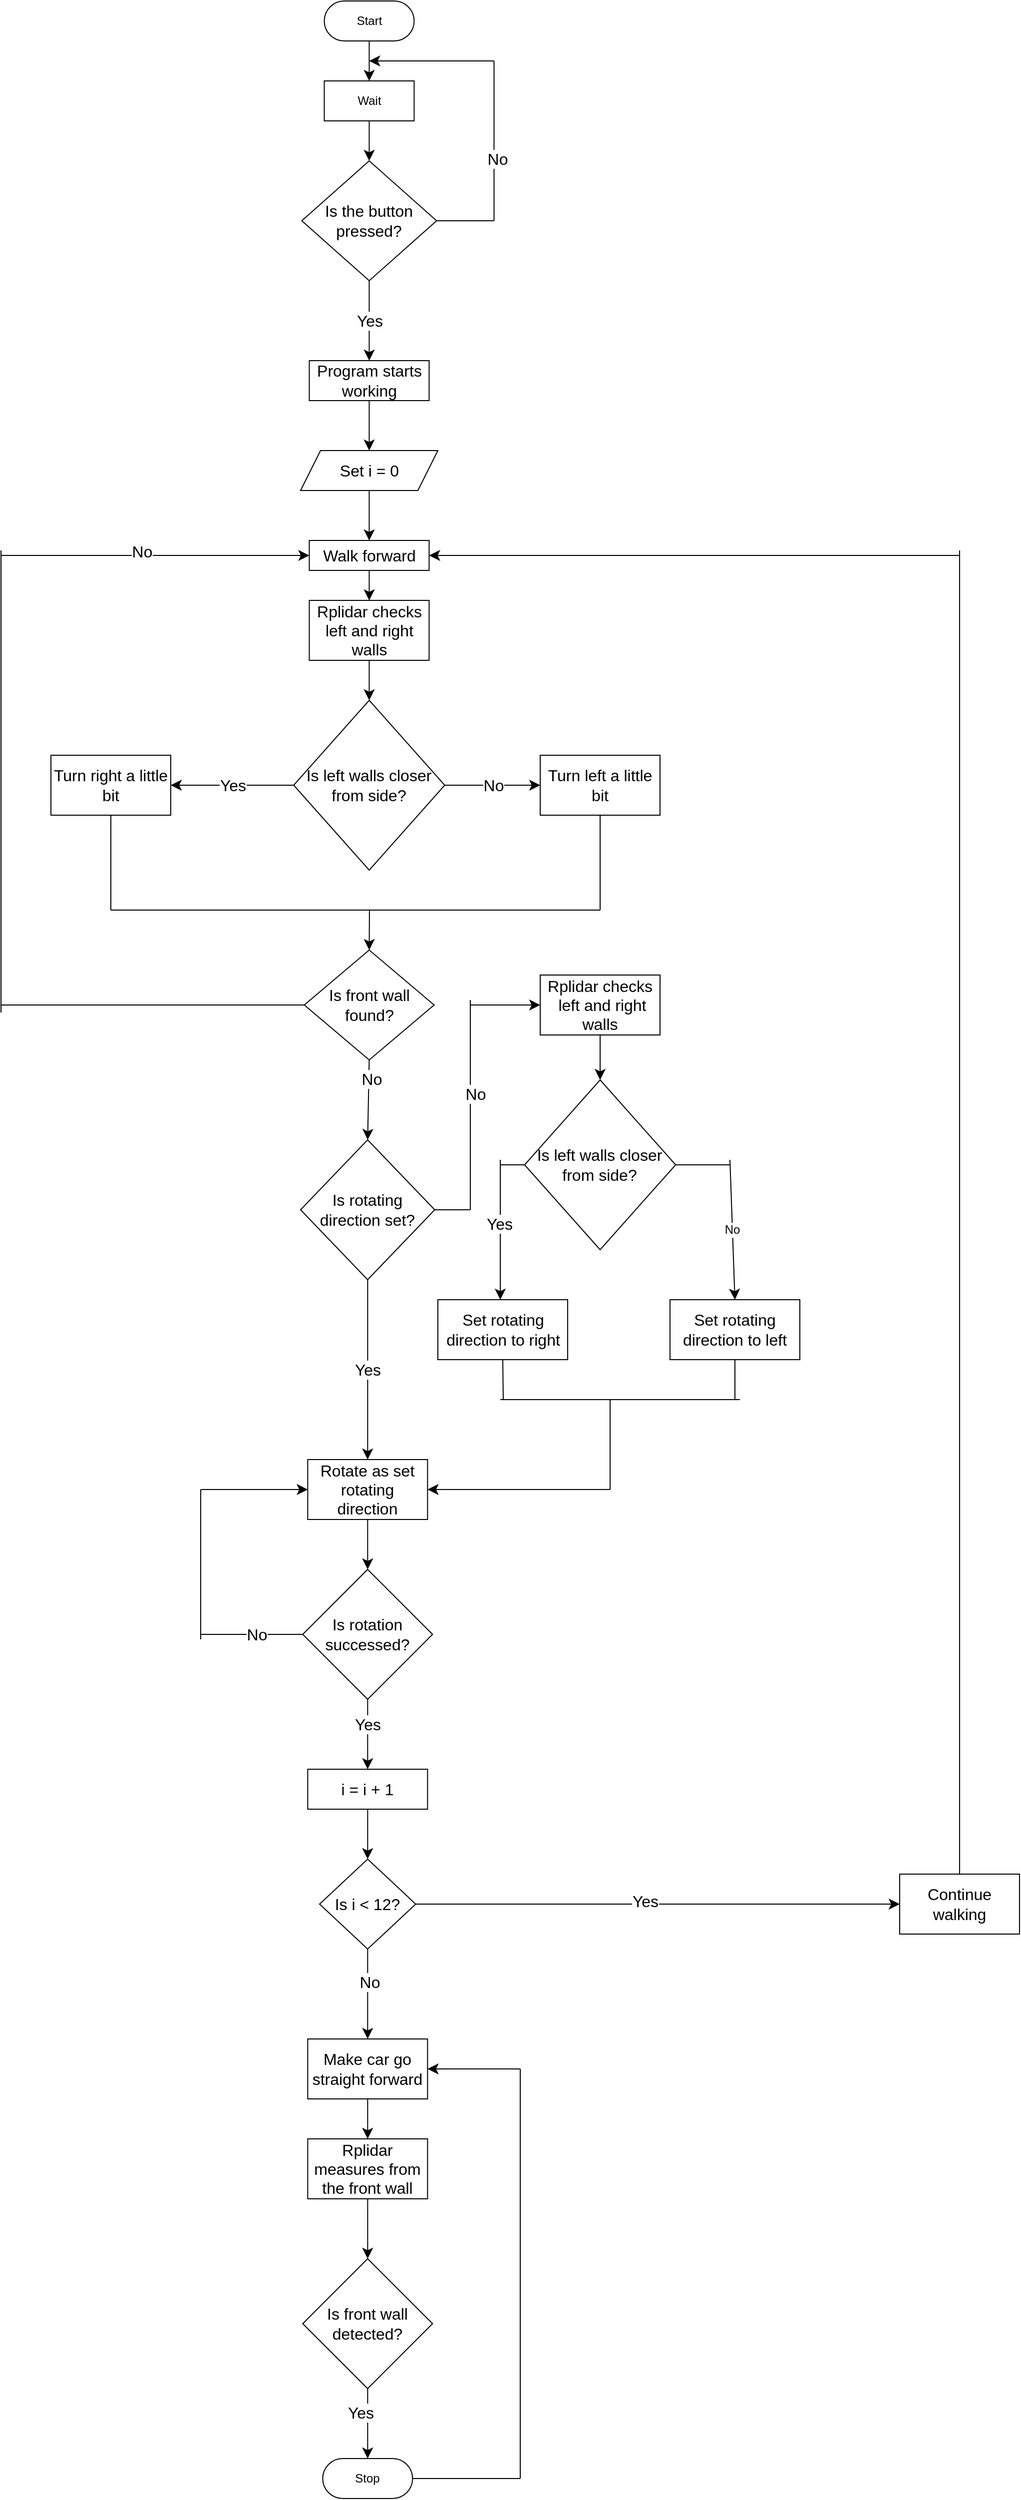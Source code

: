 <mxfile version="21.6.8" type="github">
  <diagram name="หน้า-1" id="4wCbAk8ZCSguRrX8qUt5">
    <mxGraphModel dx="5580" dy="12747" grid="1" gridSize="10" guides="1" tooltips="1" connect="1" arrows="1" fold="1" page="0" pageScale="1" pageWidth="827" pageHeight="1169" math="0" shadow="0">
      <root>
        <mxCell id="0" />
        <mxCell id="1" parent="0" />
        <mxCell id="fo_EU_42IXRzwxVgpPz2-76" value="Is rotation successed?" style="rhombus;whiteSpace=wrap;html=1;fontSize=16;" vertex="1" parent="1">
          <mxGeometry x="-3057.82" y="-9010" width="130" height="130" as="geometry" />
        </mxCell>
        <mxCell id="fo_EU_42IXRzwxVgpPz2-1" value="Set i = 0" style="shape=parallelogram;perimeter=parallelogramPerimeter;whiteSpace=wrap;html=1;fixedSize=1;fontSize=16;" vertex="1" parent="1">
          <mxGeometry x="-3060" y="-10130" width="137.5" height="40" as="geometry" />
        </mxCell>
        <mxCell id="fo_EU_42IXRzwxVgpPz2-2" value="Start" style="rounded=1;whiteSpace=wrap;html=1;arcSize=50;" vertex="1" parent="1">
          <mxGeometry x="-3036.25" y="-10580" width="90" height="40" as="geometry" />
        </mxCell>
        <mxCell id="fo_EU_42IXRzwxVgpPz2-3" value="Wait" style="rounded=0;whiteSpace=wrap;html=1;" vertex="1" parent="1">
          <mxGeometry x="-3036.25" y="-10500" width="90" height="40" as="geometry" />
        </mxCell>
        <mxCell id="fo_EU_42IXRzwxVgpPz2-4" value="" style="endArrow=classic;html=1;rounded=0;fontSize=12;startSize=8;endSize=8;curved=1;entryX=0.5;entryY=0;entryDx=0;entryDy=0;exitX=0.5;exitY=1;exitDx=0;exitDy=0;" edge="1" parent="1" source="fo_EU_42IXRzwxVgpPz2-2" target="fo_EU_42IXRzwxVgpPz2-3">
          <mxGeometry width="50" height="50" relative="1" as="geometry">
            <mxPoint x="-3051.25" y="-10520" as="sourcePoint" />
            <mxPoint x="-3036.25" y="-10510" as="targetPoint" />
          </mxGeometry>
        </mxCell>
        <mxCell id="fo_EU_42IXRzwxVgpPz2-5" value="Is the button pressed?" style="rhombus;whiteSpace=wrap;html=1;fontSize=16;" vertex="1" parent="1">
          <mxGeometry x="-3058.75" y="-10420" width="135" height="120" as="geometry" />
        </mxCell>
        <mxCell id="fo_EU_42IXRzwxVgpPz2-6" value="" style="endArrow=classic;html=1;rounded=0;fontSize=12;startSize=8;endSize=8;curved=1;exitX=0.5;exitY=1;exitDx=0;exitDy=0;entryX=0.5;entryY=0;entryDx=0;entryDy=0;" edge="1" parent="1" source="fo_EU_42IXRzwxVgpPz2-3" target="fo_EU_42IXRzwxVgpPz2-5">
          <mxGeometry width="50" height="50" relative="1" as="geometry">
            <mxPoint x="-2926.25" y="-10410" as="sourcePoint" />
            <mxPoint x="-2876.25" y="-10460" as="targetPoint" />
          </mxGeometry>
        </mxCell>
        <mxCell id="fo_EU_42IXRzwxVgpPz2-7" value="Program starts working" style="rounded=0;whiteSpace=wrap;html=1;fontSize=16;" vertex="1" parent="1">
          <mxGeometry x="-3051.25" y="-10220" width="120" height="40" as="geometry" />
        </mxCell>
        <mxCell id="fo_EU_42IXRzwxVgpPz2-8" value="" style="endArrow=classic;html=1;rounded=0;fontSize=12;startSize=8;endSize=8;curved=1;exitX=0.5;exitY=1;exitDx=0;exitDy=0;entryX=0.5;entryY=0;entryDx=0;entryDy=0;" edge="1" parent="1" source="fo_EU_42IXRzwxVgpPz2-5" target="fo_EU_42IXRzwxVgpPz2-7">
          <mxGeometry relative="1" as="geometry">
            <mxPoint x="-2926.25" y="-10390" as="sourcePoint" />
            <mxPoint x="-2826.25" y="-10390" as="targetPoint" />
          </mxGeometry>
        </mxCell>
        <mxCell id="fo_EU_42IXRzwxVgpPz2-9" value="Yes" style="edgeLabel;resizable=0;html=1;align=center;verticalAlign=middle;fontSize=16;" connectable="0" vertex="1" parent="fo_EU_42IXRzwxVgpPz2-8">
          <mxGeometry relative="1" as="geometry" />
        </mxCell>
        <mxCell id="fo_EU_42IXRzwxVgpPz2-10" value="" style="endArrow=classic;html=1;rounded=0;fontSize=12;startSize=8;endSize=8;curved=1;entryX=0.5;entryY=0;entryDx=0;entryDy=0;" edge="1" parent="1">
          <mxGeometry relative="1" as="geometry">
            <mxPoint x="-2866.25" y="-10520" as="sourcePoint" />
            <mxPoint x="-2991.25" y="-10520" as="targetPoint" />
          </mxGeometry>
        </mxCell>
        <mxCell id="fo_EU_42IXRzwxVgpPz2-12" value="" style="endArrow=none;html=1;rounded=0;fontSize=12;startSize=8;endSize=8;curved=1;" edge="1" parent="1">
          <mxGeometry width="50" height="50" relative="1" as="geometry">
            <mxPoint x="-2866.25" y="-10520" as="sourcePoint" />
            <mxPoint x="-2866.25" y="-10360" as="targetPoint" />
          </mxGeometry>
        </mxCell>
        <mxCell id="fo_EU_42IXRzwxVgpPz2-85" value="No" style="edgeLabel;html=1;align=center;verticalAlign=middle;resizable=0;points=[];fontSize=16;" vertex="1" connectable="0" parent="fo_EU_42IXRzwxVgpPz2-12">
          <mxGeometry x="0.216" y="3" relative="1" as="geometry">
            <mxPoint as="offset" />
          </mxGeometry>
        </mxCell>
        <mxCell id="fo_EU_42IXRzwxVgpPz2-13" value="" style="endArrow=none;html=1;rounded=0;fontSize=12;startSize=8;endSize=8;curved=1;exitX=1;exitY=0.5;exitDx=0;exitDy=0;" edge="1" parent="1" source="fo_EU_42IXRzwxVgpPz2-5">
          <mxGeometry width="50" height="50" relative="1" as="geometry">
            <mxPoint x="-2931.25" y="-10280" as="sourcePoint" />
            <mxPoint x="-2866.25" y="-10360" as="targetPoint" />
          </mxGeometry>
        </mxCell>
        <mxCell id="fo_EU_42IXRzwxVgpPz2-14" value="" style="endArrow=classic;html=1;rounded=0;fontSize=12;startSize=8;endSize=8;curved=1;exitX=0.5;exitY=1;exitDx=0;exitDy=0;entryX=0.5;entryY=0;entryDx=0;entryDy=0;" edge="1" parent="1" source="fo_EU_42IXRzwxVgpPz2-7" target="fo_EU_42IXRzwxVgpPz2-1">
          <mxGeometry width="50" height="50" relative="1" as="geometry">
            <mxPoint x="-3006.25" y="-10160" as="sourcePoint" />
            <mxPoint x="-2966.25" y="-10140" as="targetPoint" />
          </mxGeometry>
        </mxCell>
        <mxCell id="fo_EU_42IXRzwxVgpPz2-15" value="Walk forward" style="rounded=0;whiteSpace=wrap;html=1;fontSize=16;" vertex="1" parent="1">
          <mxGeometry x="-3051.25" y="-10040" width="120" height="30" as="geometry" />
        </mxCell>
        <mxCell id="fo_EU_42IXRzwxVgpPz2-16" value="" style="endArrow=classic;html=1;rounded=0;fontSize=12;startSize=8;endSize=8;curved=1;exitX=0.5;exitY=1;exitDx=0;exitDy=0;entryX=0.5;entryY=0;entryDx=0;entryDy=0;" edge="1" parent="1" source="fo_EU_42IXRzwxVgpPz2-1" target="fo_EU_42IXRzwxVgpPz2-15">
          <mxGeometry width="50" height="50" relative="1" as="geometry">
            <mxPoint x="-2996.25" y="-9990" as="sourcePoint" />
            <mxPoint x="-2946.25" y="-10040" as="targetPoint" />
          </mxGeometry>
        </mxCell>
        <mxCell id="fo_EU_42IXRzwxVgpPz2-17" value="Rplidar checks left and right walls" style="rounded=0;whiteSpace=wrap;html=1;fontSize=16;" vertex="1" parent="1">
          <mxGeometry x="-3051.25" y="-9980" width="120" height="60" as="geometry" />
        </mxCell>
        <mxCell id="fo_EU_42IXRzwxVgpPz2-18" value="" style="endArrow=classic;html=1;rounded=0;fontSize=12;startSize=8;endSize=8;curved=1;exitX=0.5;exitY=1;exitDx=0;exitDy=0;entryX=0.5;entryY=0;entryDx=0;entryDy=0;" edge="1" parent="1" source="fo_EU_42IXRzwxVgpPz2-15" target="fo_EU_42IXRzwxVgpPz2-17">
          <mxGeometry width="50" height="50" relative="1" as="geometry">
            <mxPoint x="-3030" y="-9890" as="sourcePoint" />
            <mxPoint x="-2980" y="-9940" as="targetPoint" />
          </mxGeometry>
        </mxCell>
        <mxCell id="fo_EU_42IXRzwxVgpPz2-19" value="Is left walls closer from side?" style="rhombus;whiteSpace=wrap;html=1;fontSize=16;" vertex="1" parent="1">
          <mxGeometry x="-3066.87" y="-9880" width="151.25" height="170" as="geometry" />
        </mxCell>
        <mxCell id="fo_EU_42IXRzwxVgpPz2-20" value="" style="endArrow=classic;html=1;rounded=0;fontSize=12;startSize=8;endSize=8;curved=1;exitX=0.5;exitY=1;exitDx=0;exitDy=0;entryX=0.5;entryY=0;entryDx=0;entryDy=0;" edge="1" parent="1" source="fo_EU_42IXRzwxVgpPz2-17" target="fo_EU_42IXRzwxVgpPz2-19">
          <mxGeometry width="50" height="50" relative="1" as="geometry">
            <mxPoint x="-3010" y="-9850" as="sourcePoint" />
            <mxPoint x="-2960" y="-9900" as="targetPoint" />
          </mxGeometry>
        </mxCell>
        <mxCell id="fo_EU_42IXRzwxVgpPz2-22" value="Turn right a little bit" style="rounded=0;whiteSpace=wrap;html=1;fontSize=16;" vertex="1" parent="1">
          <mxGeometry x="-3310" y="-9825" width="120" height="60" as="geometry" />
        </mxCell>
        <mxCell id="fo_EU_42IXRzwxVgpPz2-24" value="" style="endArrow=classic;html=1;rounded=0;fontSize=12;startSize=8;endSize=8;curved=1;exitX=0;exitY=0.5;exitDx=0;exitDy=0;entryX=1;entryY=0.5;entryDx=0;entryDy=0;" edge="1" parent="1" source="fo_EU_42IXRzwxVgpPz2-19" target="fo_EU_42IXRzwxVgpPz2-22">
          <mxGeometry relative="1" as="geometry">
            <mxPoint x="-3140" y="-9730" as="sourcePoint" />
            <mxPoint x="-3040" y="-9730" as="targetPoint" />
          </mxGeometry>
        </mxCell>
        <mxCell id="fo_EU_42IXRzwxVgpPz2-25" value="Yes" style="edgeLabel;resizable=0;html=1;align=center;verticalAlign=middle;fontSize=16;" connectable="0" vertex="1" parent="fo_EU_42IXRzwxVgpPz2-24">
          <mxGeometry relative="1" as="geometry" />
        </mxCell>
        <mxCell id="fo_EU_42IXRzwxVgpPz2-26" value="Turn left a little bit" style="rounded=0;whiteSpace=wrap;html=1;fontSize=16;" vertex="1" parent="1">
          <mxGeometry x="-2820" y="-9825" width="120" height="60" as="geometry" />
        </mxCell>
        <mxCell id="fo_EU_42IXRzwxVgpPz2-27" value="" style="endArrow=classic;html=1;rounded=0;fontSize=12;startSize=8;endSize=8;curved=1;exitX=1;exitY=0.5;exitDx=0;exitDy=0;entryX=0;entryY=0.5;entryDx=0;entryDy=0;" edge="1" parent="1" source="fo_EU_42IXRzwxVgpPz2-19" target="fo_EU_42IXRzwxVgpPz2-26">
          <mxGeometry relative="1" as="geometry">
            <mxPoint x="-2960" y="-9730" as="sourcePoint" />
            <mxPoint x="-2860" y="-9730" as="targetPoint" />
          </mxGeometry>
        </mxCell>
        <mxCell id="fo_EU_42IXRzwxVgpPz2-28" value="No" style="edgeLabel;resizable=0;html=1;align=center;verticalAlign=middle;fontSize=16;" connectable="0" vertex="1" parent="fo_EU_42IXRzwxVgpPz2-27">
          <mxGeometry relative="1" as="geometry" />
        </mxCell>
        <mxCell id="fo_EU_42IXRzwxVgpPz2-31" value="Is front wall found?" style="rhombus;whiteSpace=wrap;html=1;fontSize=16;" vertex="1" parent="1">
          <mxGeometry x="-3056.25" y="-9630" width="130" height="110" as="geometry" />
        </mxCell>
        <mxCell id="fo_EU_42IXRzwxVgpPz2-32" value="" style="endArrow=classic;html=1;rounded=0;fontSize=12;startSize=8;endSize=8;curved=1;entryX=0.5;entryY=0;entryDx=0;entryDy=0;" edge="1" parent="1" target="fo_EU_42IXRzwxVgpPz2-31">
          <mxGeometry width="50" height="50" relative="1" as="geometry">
            <mxPoint x="-2991" y="-9670" as="sourcePoint" />
            <mxPoint x="-3020" y="-9630" as="targetPoint" />
          </mxGeometry>
        </mxCell>
        <mxCell id="fo_EU_42IXRzwxVgpPz2-33" value="" style="endArrow=none;html=1;rounded=0;fontSize=12;startSize=8;endSize=8;curved=1;entryX=0.5;entryY=1;entryDx=0;entryDy=0;" edge="1" parent="1" target="fo_EU_42IXRzwxVgpPz2-26">
          <mxGeometry width="50" height="50" relative="1" as="geometry">
            <mxPoint x="-2760" y="-9670" as="sourcePoint" />
            <mxPoint x="-2760" y="-9760" as="targetPoint" />
          </mxGeometry>
        </mxCell>
        <mxCell id="fo_EU_42IXRzwxVgpPz2-34" value="" style="endArrow=none;html=1;rounded=0;fontSize=12;startSize=8;endSize=8;curved=1;entryX=0.5;entryY=1;entryDx=0;entryDy=0;" edge="1" parent="1" target="fo_EU_42IXRzwxVgpPz2-22">
          <mxGeometry width="50" height="50" relative="1" as="geometry">
            <mxPoint x="-3250" y="-9670" as="sourcePoint" />
            <mxPoint x="-3080" y="-9720" as="targetPoint" />
          </mxGeometry>
        </mxCell>
        <mxCell id="fo_EU_42IXRzwxVgpPz2-36" value="" style="endArrow=none;html=1;rounded=0;fontSize=12;startSize=8;endSize=8;curved=1;" edge="1" parent="1">
          <mxGeometry width="50" height="50" relative="1" as="geometry">
            <mxPoint x="-3250" y="-9670" as="sourcePoint" />
            <mxPoint x="-2760" y="-9670" as="targetPoint" />
          </mxGeometry>
        </mxCell>
        <mxCell id="fo_EU_42IXRzwxVgpPz2-37" value="" style="endArrow=classic;html=1;rounded=0;fontSize=12;startSize=8;endSize=8;curved=1;entryX=0;entryY=0.5;entryDx=0;entryDy=0;" edge="1" parent="1" target="fo_EU_42IXRzwxVgpPz2-15">
          <mxGeometry width="50" height="50" relative="1" as="geometry">
            <mxPoint x="-3360" y="-10025" as="sourcePoint" />
            <mxPoint x="-3050" y="-9780" as="targetPoint" />
          </mxGeometry>
        </mxCell>
        <mxCell id="fo_EU_42IXRzwxVgpPz2-42" value="No" style="edgeLabel;html=1;align=center;verticalAlign=middle;resizable=0;points=[];fontSize=16;" vertex="1" connectable="0" parent="fo_EU_42IXRzwxVgpPz2-37">
          <mxGeometry x="-0.089" y="4" relative="1" as="geometry">
            <mxPoint as="offset" />
          </mxGeometry>
        </mxCell>
        <mxCell id="fo_EU_42IXRzwxVgpPz2-38" value="" style="endArrow=none;html=1;rounded=0;fontSize=12;startSize=8;endSize=8;curved=1;" edge="1" parent="1">
          <mxGeometry width="50" height="50" relative="1" as="geometry">
            <mxPoint x="-3360" y="-9567.5" as="sourcePoint" />
            <mxPoint x="-3360" y="-10030" as="targetPoint" />
          </mxGeometry>
        </mxCell>
        <mxCell id="fo_EU_42IXRzwxVgpPz2-39" value="" style="endArrow=none;html=1;rounded=0;fontSize=12;startSize=8;endSize=8;curved=1;entryX=0;entryY=0.5;entryDx=0;entryDy=0;" edge="1" parent="1" target="fo_EU_42IXRzwxVgpPz2-31">
          <mxGeometry width="50" height="50" relative="1" as="geometry">
            <mxPoint x="-3360" y="-9575" as="sourcePoint" />
            <mxPoint x="-3240" y="-9680" as="targetPoint" />
          </mxGeometry>
        </mxCell>
        <mxCell id="fo_EU_42IXRzwxVgpPz2-43" value="Is rotating direction set?" style="rhombus;whiteSpace=wrap;html=1;fontSize=16;" vertex="1" parent="1">
          <mxGeometry x="-3060" y="-9440" width="134.37" height="140" as="geometry" />
        </mxCell>
        <mxCell id="fo_EU_42IXRzwxVgpPz2-44" value="" style="endArrow=classic;html=1;rounded=0;fontSize=12;startSize=8;endSize=8;curved=1;entryX=0.5;entryY=0;entryDx=0;entryDy=0;exitX=0.5;exitY=1;exitDx=0;exitDy=0;" edge="1" parent="1" source="fo_EU_42IXRzwxVgpPz2-31" target="fo_EU_42IXRzwxVgpPz2-43">
          <mxGeometry width="50" height="50" relative="1" as="geometry">
            <mxPoint x="-2995" y="-9520" as="sourcePoint" />
            <mxPoint x="-2946.25" y="-9510" as="targetPoint" />
          </mxGeometry>
        </mxCell>
        <mxCell id="fo_EU_42IXRzwxVgpPz2-45" value="No" style="edgeLabel;html=1;align=center;verticalAlign=middle;resizable=0;points=[];fontSize=16;" vertex="1" connectable="0" parent="fo_EU_42IXRzwxVgpPz2-44">
          <mxGeometry x="-0.529" y="2" relative="1" as="geometry">
            <mxPoint as="offset" />
          </mxGeometry>
        </mxCell>
        <mxCell id="fo_EU_42IXRzwxVgpPz2-46" value="Rotate as set rotating direction" style="rounded=0;whiteSpace=wrap;html=1;fontSize=16;" vertex="1" parent="1">
          <mxGeometry x="-3052.82" y="-9120" width="120" height="60" as="geometry" />
        </mxCell>
        <mxCell id="fo_EU_42IXRzwxVgpPz2-47" value="" style="endArrow=classic;html=1;rounded=0;fontSize=12;startSize=8;endSize=8;curved=1;exitX=0.5;exitY=1;exitDx=0;exitDy=0;entryX=0.5;entryY=0;entryDx=0;entryDy=0;" edge="1" parent="1" source="fo_EU_42IXRzwxVgpPz2-43" target="fo_EU_42IXRzwxVgpPz2-46">
          <mxGeometry relative="1" as="geometry">
            <mxPoint x="-3050" y="-9200" as="sourcePoint" />
            <mxPoint x="-2950" y="-9200" as="targetPoint" />
          </mxGeometry>
        </mxCell>
        <mxCell id="fo_EU_42IXRzwxVgpPz2-48" value="Yes" style="edgeLabel;resizable=0;html=1;align=center;verticalAlign=middle;fontSize=16;" connectable="0" vertex="1" parent="fo_EU_42IXRzwxVgpPz2-47">
          <mxGeometry relative="1" as="geometry" />
        </mxCell>
        <mxCell id="fo_EU_42IXRzwxVgpPz2-49" value="Rplidar checks &amp;nbsp;left and right walls" style="rounded=0;whiteSpace=wrap;html=1;fontSize=16;" vertex="1" parent="1">
          <mxGeometry x="-2820" y="-9605" width="120" height="60" as="geometry" />
        </mxCell>
        <mxCell id="fo_EU_42IXRzwxVgpPz2-50" value="" style="endArrow=classic;html=1;rounded=0;fontSize=12;startSize=8;endSize=8;curved=1;entryX=0;entryY=0.5;entryDx=0;entryDy=0;" edge="1" parent="1" target="fo_EU_42IXRzwxVgpPz2-49">
          <mxGeometry relative="1" as="geometry">
            <mxPoint x="-2890" y="-9575" as="sourcePoint" />
            <mxPoint x="-2826.25" y="-9545" as="targetPoint" />
          </mxGeometry>
        </mxCell>
        <mxCell id="fo_EU_42IXRzwxVgpPz2-52" value="" style="endArrow=none;html=1;rounded=0;fontSize=12;startSize=8;endSize=8;curved=1;" edge="1" parent="1">
          <mxGeometry width="50" height="50" relative="1" as="geometry">
            <mxPoint x="-2890" y="-9370" as="sourcePoint" />
            <mxPoint x="-2890" y="-9580" as="targetPoint" />
          </mxGeometry>
        </mxCell>
        <mxCell id="fo_EU_42IXRzwxVgpPz2-84" value="No" style="edgeLabel;html=1;align=center;verticalAlign=middle;resizable=0;points=[];fontSize=16;" vertex="1" connectable="0" parent="fo_EU_42IXRzwxVgpPz2-52">
          <mxGeometry x="0.107" y="-5" relative="1" as="geometry">
            <mxPoint as="offset" />
          </mxGeometry>
        </mxCell>
        <mxCell id="fo_EU_42IXRzwxVgpPz2-54" value="" style="endArrow=none;html=1;rounded=0;fontSize=12;startSize=8;endSize=8;curved=1;exitX=1;exitY=0.5;exitDx=0;exitDy=0;" edge="1" parent="1" source="fo_EU_42IXRzwxVgpPz2-43">
          <mxGeometry width="50" height="50" relative="1" as="geometry">
            <mxPoint x="-2930" y="-9200" as="sourcePoint" />
            <mxPoint x="-2890" y="-9370" as="targetPoint" />
          </mxGeometry>
        </mxCell>
        <mxCell id="fo_EU_42IXRzwxVgpPz2-55" value="Is left walls closer from side?" style="rhombus;whiteSpace=wrap;html=1;fontSize=16;" vertex="1" parent="1">
          <mxGeometry x="-2835.63" y="-9500" width="151.25" height="170" as="geometry" />
        </mxCell>
        <mxCell id="fo_EU_42IXRzwxVgpPz2-56" value="" style="endArrow=classic;html=1;rounded=0;fontSize=12;startSize=8;endSize=8;curved=1;exitX=0.5;exitY=1;exitDx=0;exitDy=0;entryX=0.5;entryY=0;entryDx=0;entryDy=0;" edge="1" parent="1" source="fo_EU_42IXRzwxVgpPz2-49" target="fo_EU_42IXRzwxVgpPz2-55">
          <mxGeometry width="50" height="50" relative="1" as="geometry">
            <mxPoint x="-2810" y="-9430" as="sourcePoint" />
            <mxPoint x="-2750" y="-9500" as="targetPoint" />
          </mxGeometry>
        </mxCell>
        <mxCell id="fo_EU_42IXRzwxVgpPz2-58" value="Set rotating direction to right" style="rounded=0;whiteSpace=wrap;html=1;fontSize=16;" vertex="1" parent="1">
          <mxGeometry x="-2922.5" y="-9280" width="130" height="60" as="geometry" />
        </mxCell>
        <mxCell id="fo_EU_42IXRzwxVgpPz2-59" value="Set rotating direction to left" style="rounded=0;whiteSpace=wrap;html=1;fontSize=16;" vertex="1" parent="1">
          <mxGeometry x="-2690" y="-9280" width="130" height="60" as="geometry" />
        </mxCell>
        <mxCell id="fo_EU_42IXRzwxVgpPz2-60" value="" style="endArrow=classic;html=1;rounded=0;fontSize=12;startSize=8;endSize=8;curved=1;" edge="1" parent="1">
          <mxGeometry width="50" height="50" relative="1" as="geometry">
            <mxPoint x="-2860" y="-9420" as="sourcePoint" />
            <mxPoint x="-2860" y="-9280" as="targetPoint" />
          </mxGeometry>
        </mxCell>
        <mxCell id="fo_EU_42IXRzwxVgpPz2-86" value="Yes" style="edgeLabel;html=1;align=center;verticalAlign=middle;resizable=0;points=[];fontSize=16;" vertex="1" connectable="0" parent="fo_EU_42IXRzwxVgpPz2-60">
          <mxGeometry x="-0.083" y="-1" relative="1" as="geometry">
            <mxPoint as="offset" />
          </mxGeometry>
        </mxCell>
        <mxCell id="fo_EU_42IXRzwxVgpPz2-61" value="" style="endArrow=none;html=1;rounded=0;fontSize=12;startSize=8;endSize=8;curved=1;entryX=0;entryY=0.5;entryDx=0;entryDy=0;" edge="1" parent="1" target="fo_EU_42IXRzwxVgpPz2-55">
          <mxGeometry width="50" height="50" relative="1" as="geometry">
            <mxPoint x="-2860" y="-9415" as="sourcePoint" />
            <mxPoint x="-2780" y="-9400" as="targetPoint" />
          </mxGeometry>
        </mxCell>
        <mxCell id="fo_EU_42IXRzwxVgpPz2-66" value="No" style="endArrow=classic;html=1;rounded=0;fontSize=12;startSize=8;endSize=8;curved=1;entryX=0.5;entryY=0;entryDx=0;entryDy=0;" edge="1" parent="1" target="fo_EU_42IXRzwxVgpPz2-59">
          <mxGeometry width="50" height="50" relative="1" as="geometry">
            <mxPoint x="-2630" y="-9420" as="sourcePoint" />
            <mxPoint x="-2720" y="-9380" as="targetPoint" />
          </mxGeometry>
        </mxCell>
        <mxCell id="fo_EU_42IXRzwxVgpPz2-67" value="" style="endArrow=none;html=1;rounded=0;fontSize=12;startSize=8;endSize=8;curved=1;exitX=1;exitY=0.5;exitDx=0;exitDy=0;" edge="1" parent="1" source="fo_EU_42IXRzwxVgpPz2-55">
          <mxGeometry width="50" height="50" relative="1" as="geometry">
            <mxPoint x="-2650" y="-9290" as="sourcePoint" />
            <mxPoint x="-2630" y="-9415" as="targetPoint" />
          </mxGeometry>
        </mxCell>
        <mxCell id="fo_EU_42IXRzwxVgpPz2-70" value="" style="endArrow=classic;html=1;rounded=0;fontSize=12;startSize=8;endSize=8;curved=1;entryX=1;entryY=0.5;entryDx=0;entryDy=0;" edge="1" parent="1" target="fo_EU_42IXRzwxVgpPz2-46">
          <mxGeometry width="50" height="50" relative="1" as="geometry">
            <mxPoint x="-2750" y="-9090" as="sourcePoint" />
            <mxPoint x="-2810" y="-9250" as="targetPoint" />
          </mxGeometry>
        </mxCell>
        <mxCell id="fo_EU_42IXRzwxVgpPz2-71" value="" style="endArrow=none;html=1;rounded=0;fontSize=12;startSize=8;endSize=8;curved=1;" edge="1" parent="1">
          <mxGeometry width="50" height="50" relative="1" as="geometry">
            <mxPoint x="-2860" y="-9180" as="sourcePoint" />
            <mxPoint x="-2620" y="-9180" as="targetPoint" />
          </mxGeometry>
        </mxCell>
        <mxCell id="fo_EU_42IXRzwxVgpPz2-72" value="" style="endArrow=none;html=1;rounded=0;fontSize=12;startSize=8;endSize=8;curved=1;entryX=0.5;entryY=1;entryDx=0;entryDy=0;" edge="1" parent="1" target="fo_EU_42IXRzwxVgpPz2-59">
          <mxGeometry width="50" height="50" relative="1" as="geometry">
            <mxPoint x="-2625" y="-9180" as="sourcePoint" />
            <mxPoint x="-2700" y="-9200" as="targetPoint" />
          </mxGeometry>
        </mxCell>
        <mxCell id="fo_EU_42IXRzwxVgpPz2-73" value="" style="endArrow=none;html=1;rounded=0;fontSize=12;startSize=8;endSize=8;curved=1;entryX=0.5;entryY=1;entryDx=0;entryDy=0;" edge="1" parent="1" target="fo_EU_42IXRzwxVgpPz2-58">
          <mxGeometry width="50" height="50" relative="1" as="geometry">
            <mxPoint x="-2857" y="-9180" as="sourcePoint" />
            <mxPoint x="-2872.5" y="-9200" as="targetPoint" />
          </mxGeometry>
        </mxCell>
        <mxCell id="fo_EU_42IXRzwxVgpPz2-74" value="" style="endArrow=none;html=1;rounded=0;fontSize=12;startSize=8;endSize=8;curved=1;" edge="1" parent="1">
          <mxGeometry width="50" height="50" relative="1" as="geometry">
            <mxPoint x="-2750" y="-9180" as="sourcePoint" />
            <mxPoint x="-2750" y="-9090" as="targetPoint" />
          </mxGeometry>
        </mxCell>
        <mxCell id="fo_EU_42IXRzwxVgpPz2-78" value="" style="endArrow=classic;html=1;rounded=0;fontSize=12;startSize=8;endSize=8;curved=1;exitX=0.5;exitY=1;exitDx=0;exitDy=0;entryX=0.5;entryY=0;entryDx=0;entryDy=0;" edge="1" parent="1" source="fo_EU_42IXRzwxVgpPz2-46" target="fo_EU_42IXRzwxVgpPz2-76">
          <mxGeometry width="50" height="50" relative="1" as="geometry">
            <mxPoint x="-3040" y="-9030" as="sourcePoint" />
            <mxPoint x="-2990" y="-9080" as="targetPoint" />
          </mxGeometry>
        </mxCell>
        <mxCell id="fo_EU_42IXRzwxVgpPz2-80" value="" style="endArrow=classic;html=1;rounded=0;fontSize=12;startSize=8;endSize=8;curved=1;entryX=0;entryY=0.5;entryDx=0;entryDy=0;" edge="1" parent="1" target="fo_EU_42IXRzwxVgpPz2-46">
          <mxGeometry width="50" height="50" relative="1" as="geometry">
            <mxPoint x="-3160" y="-9090" as="sourcePoint" />
            <mxPoint x="-3050" y="-8980" as="targetPoint" />
            <Array as="points">
              <mxPoint x="-3100" y="-9090" />
            </Array>
          </mxGeometry>
        </mxCell>
        <mxCell id="fo_EU_42IXRzwxVgpPz2-81" value="" style="endArrow=none;html=1;rounded=0;fontSize=12;startSize=8;endSize=8;curved=1;entryX=0;entryY=0.5;entryDx=0;entryDy=0;" edge="1" parent="1" target="fo_EU_42IXRzwxVgpPz2-76">
          <mxGeometry width="50" height="50" relative="1" as="geometry">
            <mxPoint x="-3160" y="-8945" as="sourcePoint" />
            <mxPoint x="-3080.02" y="-8945" as="targetPoint" />
          </mxGeometry>
        </mxCell>
        <mxCell id="fo_EU_42IXRzwxVgpPz2-83" value="No" style="edgeLabel;html=1;align=center;verticalAlign=middle;resizable=0;points=[];fontSize=16;" vertex="1" connectable="0" parent="fo_EU_42IXRzwxVgpPz2-81">
          <mxGeometry x="0.098" relative="1" as="geometry">
            <mxPoint as="offset" />
          </mxGeometry>
        </mxCell>
        <mxCell id="fo_EU_42IXRzwxVgpPz2-82" value="" style="endArrow=none;html=1;rounded=0;fontSize=12;startSize=8;endSize=8;curved=1;" edge="1" parent="1">
          <mxGeometry width="50" height="50" relative="1" as="geometry">
            <mxPoint x="-3160" y="-8940" as="sourcePoint" />
            <mxPoint x="-3160" y="-9090" as="targetPoint" />
          </mxGeometry>
        </mxCell>
        <mxCell id="fo_EU_42IXRzwxVgpPz2-87" value="i = i + 1" style="rounded=0;whiteSpace=wrap;html=1;fontSize=16;" vertex="1" parent="1">
          <mxGeometry x="-3052.82" y="-8810" width="120" height="40" as="geometry" />
        </mxCell>
        <mxCell id="fo_EU_42IXRzwxVgpPz2-88" value="" style="endArrow=classic;html=1;rounded=0;fontSize=12;startSize=8;endSize=8;curved=1;entryX=0.5;entryY=0;entryDx=0;entryDy=0;exitX=0.5;exitY=1;exitDx=0;exitDy=0;" edge="1" parent="1" source="fo_EU_42IXRzwxVgpPz2-76" target="fo_EU_42IXRzwxVgpPz2-87">
          <mxGeometry width="50" height="50" relative="1" as="geometry">
            <mxPoint x="-2990" y="-8880" as="sourcePoint" />
            <mxPoint x="-2970" y="-8900" as="targetPoint" />
          </mxGeometry>
        </mxCell>
        <mxCell id="fo_EU_42IXRzwxVgpPz2-89" value="Yes" style="edgeLabel;html=1;align=center;verticalAlign=middle;resizable=0;points=[];fontSize=16;" vertex="1" connectable="0" parent="fo_EU_42IXRzwxVgpPz2-88">
          <mxGeometry x="-0.282" relative="1" as="geometry">
            <mxPoint as="offset" />
          </mxGeometry>
        </mxCell>
        <mxCell id="fo_EU_42IXRzwxVgpPz2-90" value="Is i &amp;lt; 12?" style="rhombus;whiteSpace=wrap;html=1;fontSize=16;" vertex="1" parent="1">
          <mxGeometry x="-3040.95" y="-8720" width="96.25" height="90" as="geometry" />
        </mxCell>
        <mxCell id="fo_EU_42IXRzwxVgpPz2-91" value="" style="endArrow=classic;html=1;rounded=0;fontSize=12;startSize=8;endSize=8;curved=1;entryX=0.5;entryY=0;entryDx=0;entryDy=0;exitX=0.5;exitY=1;exitDx=0;exitDy=0;" edge="1" parent="1" source="fo_EU_42IXRzwxVgpPz2-87" target="fo_EU_42IXRzwxVgpPz2-90">
          <mxGeometry width="50" height="50" relative="1" as="geometry">
            <mxPoint x="-3100" y="-8690" as="sourcePoint" />
            <mxPoint x="-3060" y="-8730" as="targetPoint" />
          </mxGeometry>
        </mxCell>
        <mxCell id="fo_EU_42IXRzwxVgpPz2-92" value="Continue walking" style="rounded=0;whiteSpace=wrap;html=1;fontSize=16;" vertex="1" parent="1">
          <mxGeometry x="-2460" y="-8705" width="120" height="60" as="geometry" />
        </mxCell>
        <mxCell id="fo_EU_42IXRzwxVgpPz2-93" value="" style="endArrow=classic;html=1;rounded=0;fontSize=12;startSize=8;endSize=8;curved=1;movable=1;resizable=1;rotatable=1;deletable=1;editable=1;locked=0;connectable=1;exitX=1;exitY=0.5;exitDx=0;exitDy=0;entryX=0;entryY=0.5;entryDx=0;entryDy=0;" edge="1" parent="1" source="fo_EU_42IXRzwxVgpPz2-90" target="fo_EU_42IXRzwxVgpPz2-92">
          <mxGeometry width="50" height="50" relative="1" as="geometry">
            <mxPoint x="-2940" y="-8670" as="sourcePoint" />
            <mxPoint x="-2660" y="-8890" as="targetPoint" />
          </mxGeometry>
        </mxCell>
        <mxCell id="fo_EU_42IXRzwxVgpPz2-98" value="Yes" style="edgeLabel;html=1;align=center;verticalAlign=middle;resizable=0;points=[];fontSize=16;" vertex="1" connectable="0" parent="fo_EU_42IXRzwxVgpPz2-93">
          <mxGeometry x="-0.054" y="3" relative="1" as="geometry">
            <mxPoint as="offset" />
          </mxGeometry>
        </mxCell>
        <mxCell id="fo_EU_42IXRzwxVgpPz2-94" value="" style="endArrow=none;html=1;rounded=0;fontSize=12;startSize=8;endSize=8;curved=1;exitX=0.5;exitY=0;exitDx=0;exitDy=0;" edge="1" parent="1" source="fo_EU_42IXRzwxVgpPz2-92">
          <mxGeometry width="50" height="50" relative="1" as="geometry">
            <mxPoint x="-2590" y="-9400" as="sourcePoint" />
            <mxPoint x="-2400" y="-10030" as="targetPoint" />
          </mxGeometry>
        </mxCell>
        <mxCell id="fo_EU_42IXRzwxVgpPz2-95" value="" style="endArrow=classic;html=1;rounded=0;fontSize=12;startSize=8;endSize=8;curved=1;entryX=1;entryY=0.5;entryDx=0;entryDy=0;" edge="1" parent="1" target="fo_EU_42IXRzwxVgpPz2-15">
          <mxGeometry width="50" height="50" relative="1" as="geometry">
            <mxPoint x="-2400" y="-10025" as="sourcePoint" />
            <mxPoint x="-2900" y="-10030" as="targetPoint" />
          </mxGeometry>
        </mxCell>
        <mxCell id="fo_EU_42IXRzwxVgpPz2-99" value="Make car go straight forward" style="rounded=0;whiteSpace=wrap;html=1;fontSize=16;" vertex="1" parent="1">
          <mxGeometry x="-3052.82" y="-8540" width="120" height="60" as="geometry" />
        </mxCell>
        <mxCell id="fo_EU_42IXRzwxVgpPz2-100" value="" style="endArrow=classic;html=1;rounded=0;fontSize=12;startSize=8;endSize=8;curved=1;entryX=0.5;entryY=0;entryDx=0;entryDy=0;exitX=0.5;exitY=1;exitDx=0;exitDy=0;" edge="1" parent="1" source="fo_EU_42IXRzwxVgpPz2-90" target="fo_EU_42IXRzwxVgpPz2-99">
          <mxGeometry width="50" height="50" relative="1" as="geometry">
            <mxPoint x="-3020" y="-8600" as="sourcePoint" />
            <mxPoint x="-2970" y="-8650" as="targetPoint" />
          </mxGeometry>
        </mxCell>
        <mxCell id="fo_EU_42IXRzwxVgpPz2-101" value="No" style="edgeLabel;html=1;align=center;verticalAlign=middle;resizable=0;points=[];fontSize=16;" vertex="1" connectable="0" parent="fo_EU_42IXRzwxVgpPz2-100">
          <mxGeometry x="-0.269" y="2" relative="1" as="geometry">
            <mxPoint as="offset" />
          </mxGeometry>
        </mxCell>
        <mxCell id="fo_EU_42IXRzwxVgpPz2-102" value="Is front wall detected?" style="rhombus;whiteSpace=wrap;html=1;fontSize=16;" vertex="1" parent="1">
          <mxGeometry x="-3057.81" y="-8320" width="130" height="130" as="geometry" />
        </mxCell>
        <mxCell id="fo_EU_42IXRzwxVgpPz2-103" value="" style="endArrow=classic;html=1;rounded=0;fontSize=12;startSize=8;endSize=8;curved=1;entryX=0.5;entryY=0;entryDx=0;entryDy=0;exitX=0.5;exitY=1;exitDx=0;exitDy=0;" edge="1" parent="1" source="fo_EU_42IXRzwxVgpPz2-104" target="fo_EU_42IXRzwxVgpPz2-102">
          <mxGeometry width="50" height="50" relative="1" as="geometry">
            <mxPoint x="-2980" y="-8370" as="sourcePoint" />
            <mxPoint x="-2990" y="-8480" as="targetPoint" />
          </mxGeometry>
        </mxCell>
        <mxCell id="fo_EU_42IXRzwxVgpPz2-104" value="Rplidar measures from the front wall" style="rounded=0;whiteSpace=wrap;html=1;fontSize=16;" vertex="1" parent="1">
          <mxGeometry x="-3052.81" y="-8440" width="120" height="60" as="geometry" />
        </mxCell>
        <mxCell id="fo_EU_42IXRzwxVgpPz2-105" value="" style="endArrow=classic;html=1;rounded=0;fontSize=12;startSize=8;endSize=8;curved=1;exitX=0.5;exitY=1;exitDx=0;exitDy=0;entryX=0.5;entryY=0;entryDx=0;entryDy=0;" edge="1" parent="1" source="fo_EU_42IXRzwxVgpPz2-99" target="fo_EU_42IXRzwxVgpPz2-104">
          <mxGeometry width="50" height="50" relative="1" as="geometry">
            <mxPoint x="-3050" y="-8390" as="sourcePoint" />
            <mxPoint x="-3000" y="-8440" as="targetPoint" />
          </mxGeometry>
        </mxCell>
        <mxCell id="fo_EU_42IXRzwxVgpPz2-106" value="Stop" style="rounded=1;whiteSpace=wrap;html=1;arcSize=50;" vertex="1" parent="1">
          <mxGeometry x="-3037.82" y="-8120" width="90" height="40" as="geometry" />
        </mxCell>
        <mxCell id="fo_EU_42IXRzwxVgpPz2-107" value="" style="endArrow=classic;html=1;rounded=0;fontSize=12;startSize=8;endSize=8;curved=1;exitX=0.5;exitY=1;exitDx=0;exitDy=0;entryX=0.5;entryY=0;entryDx=0;entryDy=0;" edge="1" parent="1" source="fo_EU_42IXRzwxVgpPz2-102" target="fo_EU_42IXRzwxVgpPz2-106">
          <mxGeometry width="50" height="50" relative="1" as="geometry">
            <mxPoint x="-2950" y="-8160" as="sourcePoint" />
            <mxPoint x="-2900" y="-8210" as="targetPoint" />
          </mxGeometry>
        </mxCell>
        <mxCell id="fo_EU_42IXRzwxVgpPz2-108" value="Yes" style="edgeLabel;html=1;align=center;verticalAlign=middle;resizable=0;points=[];fontSize=16;" vertex="1" connectable="0" parent="fo_EU_42IXRzwxVgpPz2-107">
          <mxGeometry x="-0.314" y="-7" relative="1" as="geometry">
            <mxPoint as="offset" />
          </mxGeometry>
        </mxCell>
        <mxCell id="fo_EU_42IXRzwxVgpPz2-109" value="" style="endArrow=classic;html=1;rounded=0;fontSize=12;startSize=8;endSize=8;curved=1;entryX=1;entryY=0.5;entryDx=0;entryDy=0;" edge="1" parent="1" target="fo_EU_42IXRzwxVgpPz2-99">
          <mxGeometry width="50" height="50" relative="1" as="geometry">
            <mxPoint x="-2840" y="-8510" as="sourcePoint" />
            <mxPoint x="-2930" y="-8420" as="targetPoint" />
          </mxGeometry>
        </mxCell>
        <mxCell id="fo_EU_42IXRzwxVgpPz2-110" value="" style="endArrow=none;html=1;rounded=0;fontSize=12;startSize=8;endSize=8;curved=1;exitX=1;exitY=0.5;exitDx=0;exitDy=0;" edge="1" parent="1" source="fo_EU_42IXRzwxVgpPz2-106">
          <mxGeometry width="50" height="50" relative="1" as="geometry">
            <mxPoint x="-2900" y="-8140" as="sourcePoint" />
            <mxPoint x="-2840" y="-8100" as="targetPoint" />
          </mxGeometry>
        </mxCell>
        <mxCell id="fo_EU_42IXRzwxVgpPz2-111" value="" style="endArrow=none;html=1;rounded=0;fontSize=12;startSize=8;endSize=8;curved=1;" edge="1" parent="1">
          <mxGeometry width="50" height="50" relative="1" as="geometry">
            <mxPoint x="-2840" y="-8100" as="sourcePoint" />
            <mxPoint x="-2840" y="-8510" as="targetPoint" />
          </mxGeometry>
        </mxCell>
      </root>
    </mxGraphModel>
  </diagram>
</mxfile>
